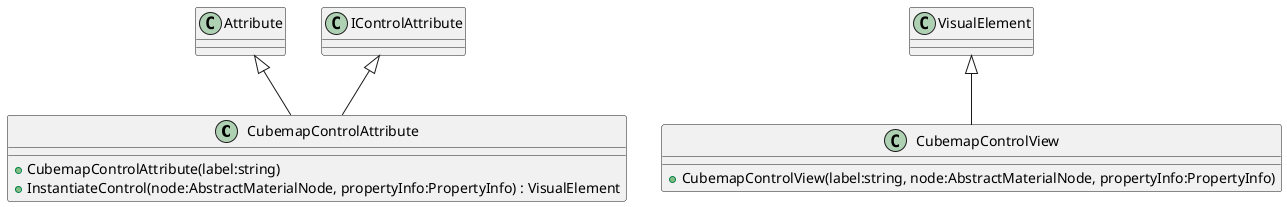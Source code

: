 @startuml
class CubemapControlAttribute {
    + CubemapControlAttribute(label:string)
    + InstantiateControl(node:AbstractMaterialNode, propertyInfo:PropertyInfo) : VisualElement
}
class CubemapControlView {
    + CubemapControlView(label:string, node:AbstractMaterialNode, propertyInfo:PropertyInfo)
}
Attribute <|-- CubemapControlAttribute
IControlAttribute <|-- CubemapControlAttribute
VisualElement <|-- CubemapControlView
@enduml
